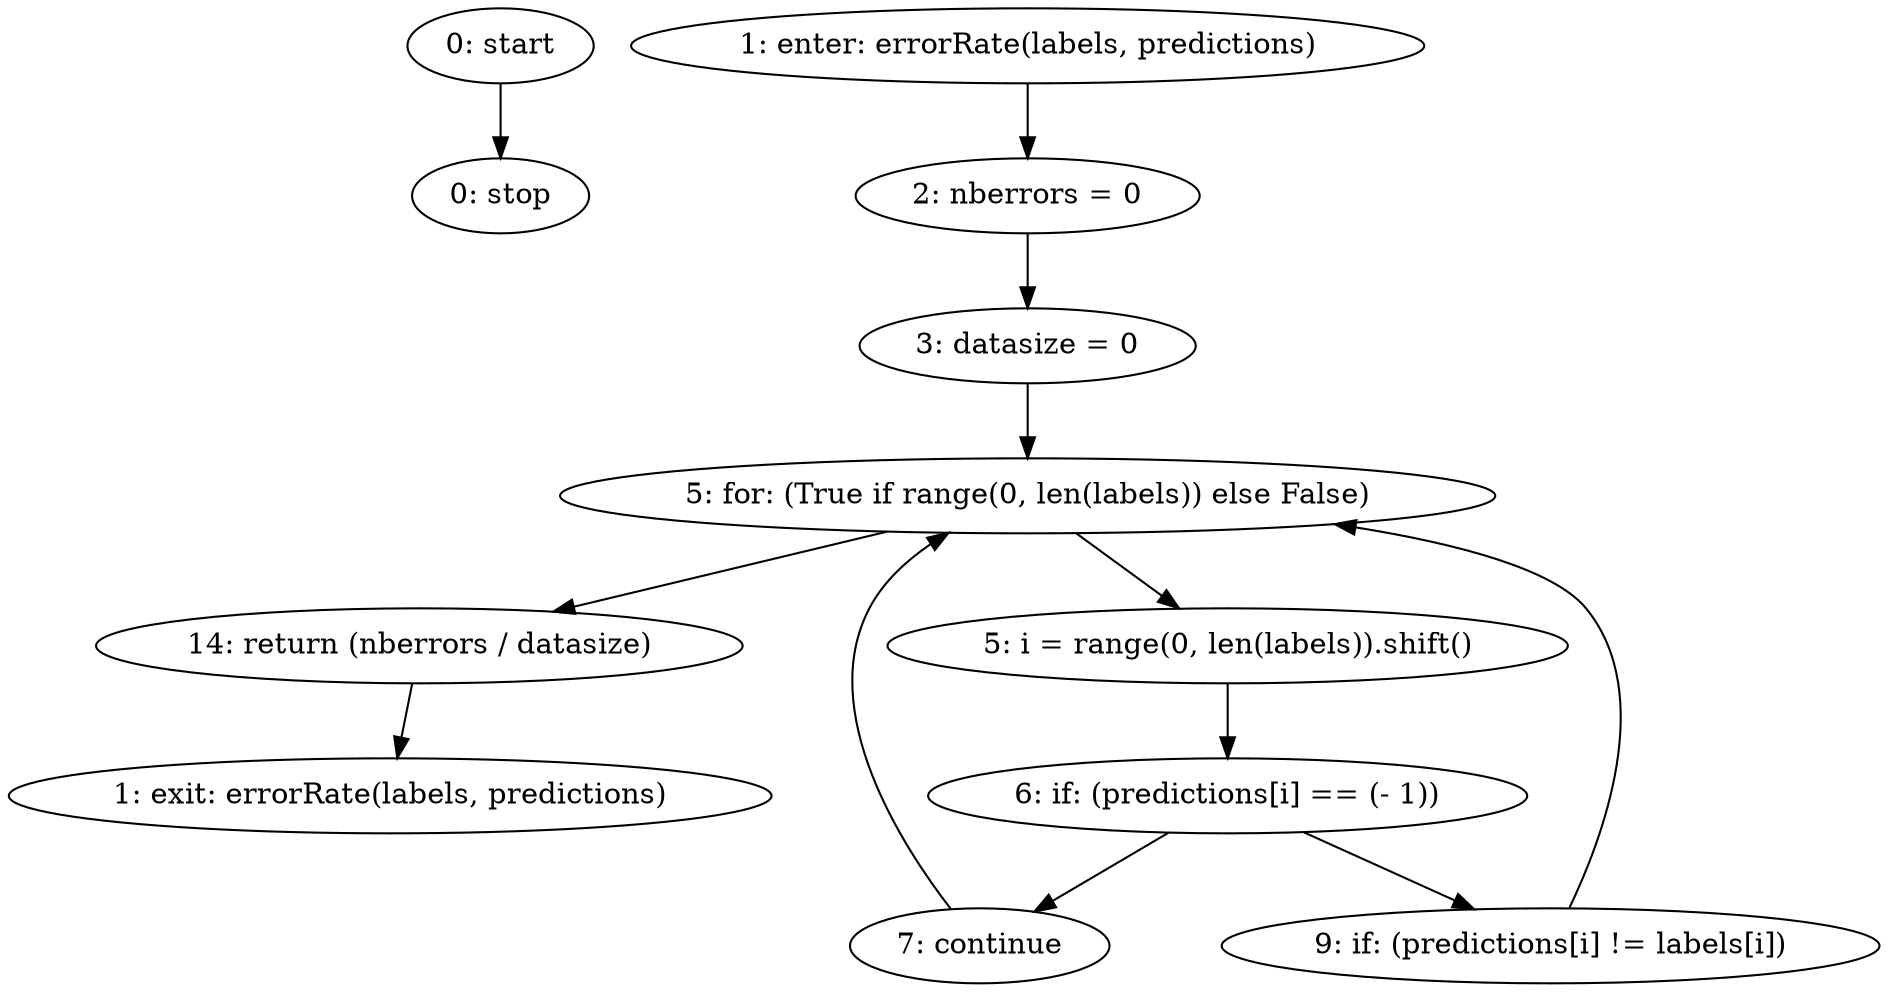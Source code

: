 strict digraph "" {
	node [label="\N"];
	0	[label="0: start"];
	11	[label="0: stop"];
	0 -> 11;
	1	[label="1: enter: errorRate(labels, predictions)"];
	3	[label="2: nberrors = 0"];
	1 -> 3;
	4	[label="3: datasize = 0"];
	3 -> 4;
	2	[label="1: exit: errorRate(labels, predictions)"];
	10	[label="14: return (nberrors / datasize)"];
	10 -> 2;
	5	[label="5: for: (True if range(0, len(labels)) else False)"];
	4 -> 5;
	5 -> 10;
	6	[label="5: i = range(0, len(labels)).shift()"];
	5 -> 6;
	7	[label="6: if: (predictions[i] == (- 1))"];
	6 -> 7;
	8	[label="7: continue"];
	8 -> 5;
	9	[label="9: if: (predictions[i] != labels[i])"];
	9 -> 5;
	7 -> 8;
	7 -> 9;
}
